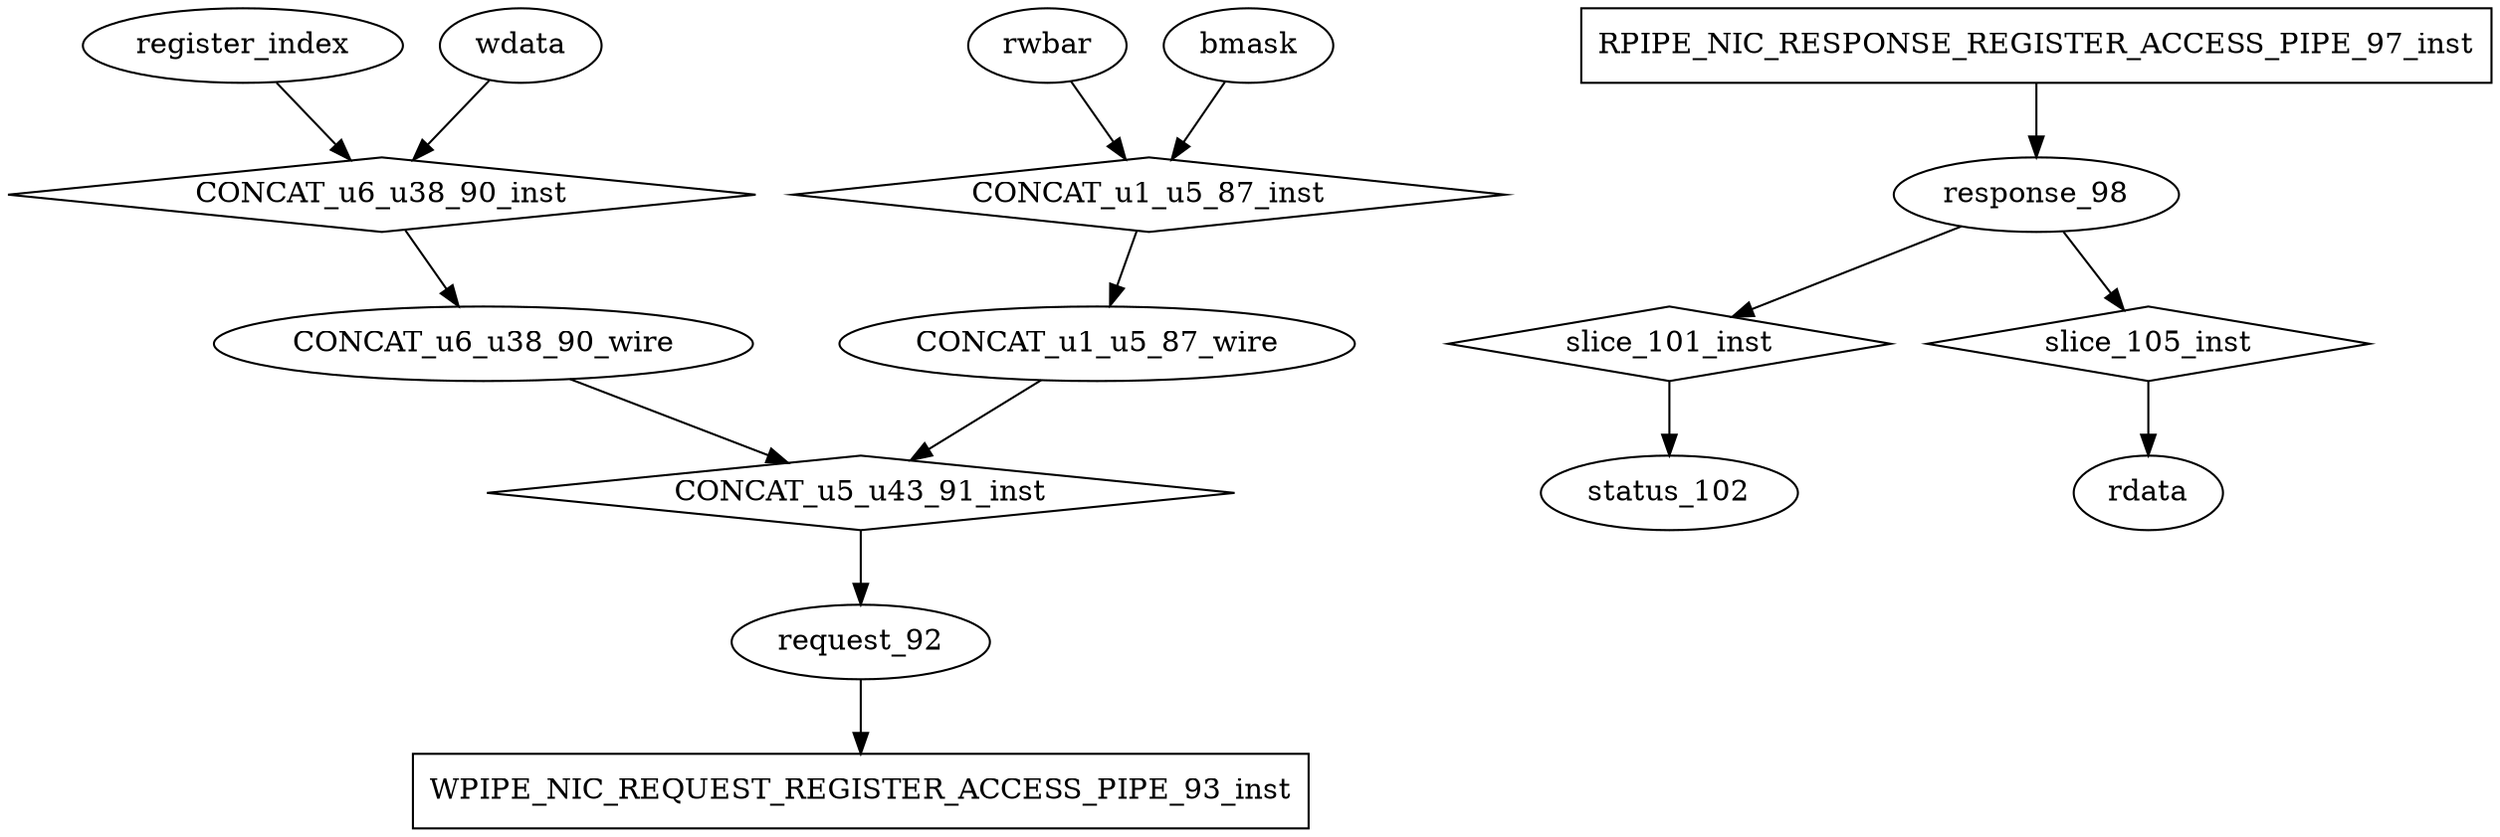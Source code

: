 digraph data_path {
  CONCAT_u1_u5_87_wire [shape=ellipse];
  CONCAT_u6_u38_90_wire [shape=ellipse];
  request_92 [shape=ellipse];
  response_98 [shape=ellipse];
  status_102 [shape=ellipse];
  CONCAT_u1_u5_87_inst [shape=diamond];
rwbar  -> CONCAT_u1_u5_87_inst;
bmask  -> CONCAT_u1_u5_87_inst;
CONCAT_u1_u5_87_inst -> CONCAT_u1_u5_87_wire;
  CONCAT_u5_u43_91_inst [shape=diamond];
CONCAT_u1_u5_87_wire  -> CONCAT_u5_u43_91_inst;
CONCAT_u6_u38_90_wire  -> CONCAT_u5_u43_91_inst;
CONCAT_u5_u43_91_inst -> request_92;
  CONCAT_u6_u38_90_inst [shape=diamond];
register_index  -> CONCAT_u6_u38_90_inst;
wdata  -> CONCAT_u6_u38_90_inst;
CONCAT_u6_u38_90_inst -> CONCAT_u6_u38_90_wire;
  RPIPE_NIC_RESPONSE_REGISTER_ACCESS_PIPE_97_inst [shape=rectangle];
RPIPE_NIC_RESPONSE_REGISTER_ACCESS_PIPE_97_inst -> response_98;
  WPIPE_NIC_REQUEST_REGISTER_ACCESS_PIPE_93_inst [shape=rectangle];
request_92  -> WPIPE_NIC_REQUEST_REGISTER_ACCESS_PIPE_93_inst;
  slice_101_inst [shape=diamond];
response_98  -> slice_101_inst;
slice_101_inst -> status_102;
  slice_105_inst [shape=diamond];
response_98  -> slice_105_inst;
slice_105_inst -> rdata;
}

